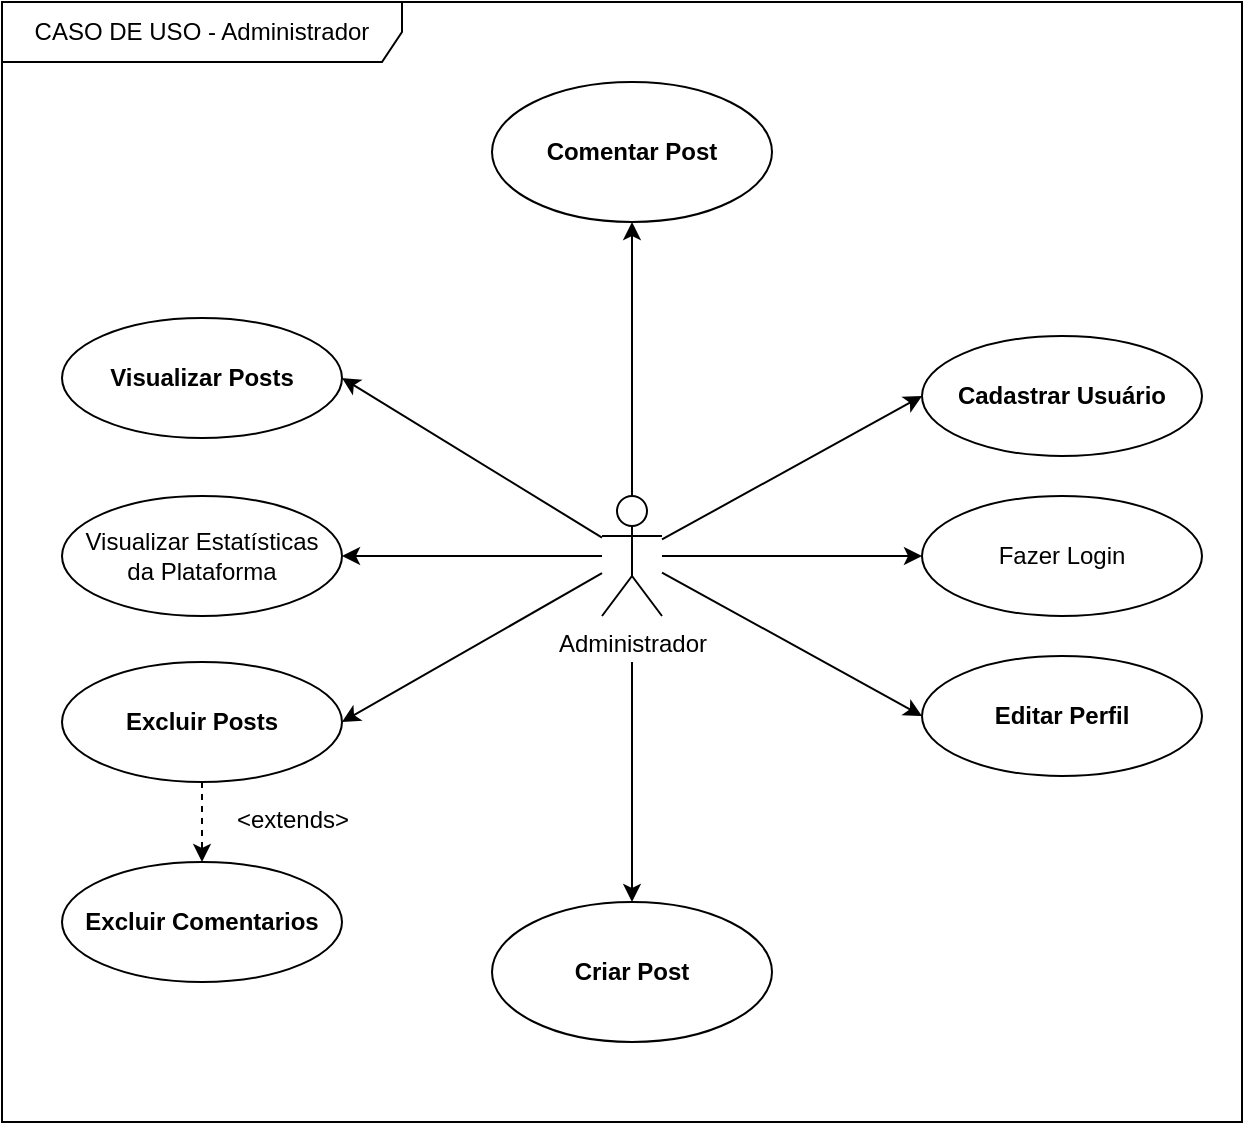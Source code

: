 <mxfile version="27.1.6">
  <diagram name="Página-1" id="_pBhAU1H5xWY1ATLEpE2">
    <mxGraphModel dx="1933" dy="611" grid="1" gridSize="10" guides="1" tooltips="1" connect="1" arrows="1" fold="1" page="1" pageScale="1" pageWidth="827" pageHeight="1169" math="0" shadow="0">
      <root>
        <mxCell id="0" />
        <mxCell id="1" parent="0" />
        <mxCell id="4moywfV-kU5STPwCgtIo-18" style="rounded=0;orthogonalLoop=1;jettySize=auto;html=1;entryX=0;entryY=0.5;entryDx=0;entryDy=0;" parent="1" source="4moywfV-kU5STPwCgtIo-1" target="4moywfV-kU5STPwCgtIo-3" edge="1">
          <mxGeometry relative="1" as="geometry" />
        </mxCell>
        <mxCell id="4moywfV-kU5STPwCgtIo-19" style="rounded=0;orthogonalLoop=1;jettySize=auto;html=1;entryX=0;entryY=0.5;entryDx=0;entryDy=0;" parent="1" source="4moywfV-kU5STPwCgtIo-1" target="4moywfV-kU5STPwCgtIo-4" edge="1">
          <mxGeometry relative="1" as="geometry" />
        </mxCell>
        <mxCell id="4moywfV-kU5STPwCgtIo-20" style="rounded=0;orthogonalLoop=1;jettySize=auto;html=1;entryX=0;entryY=0.5;entryDx=0;entryDy=0;" parent="1" source="4moywfV-kU5STPwCgtIo-1" target="4moywfV-kU5STPwCgtIo-5" edge="1">
          <mxGeometry relative="1" as="geometry" />
        </mxCell>
        <mxCell id="4moywfV-kU5STPwCgtIo-22" value="" style="rounded=0;orthogonalLoop=1;jettySize=auto;html=1;" parent="1" target="4moywfV-kU5STPwCgtIo-6" edge="1">
          <mxGeometry relative="1" as="geometry">
            <mxPoint x="245" y="340" as="sourcePoint" />
          </mxGeometry>
        </mxCell>
        <mxCell id="oCv998W_JMqjDXVk1AhT-4" style="rounded=0;orthogonalLoop=1;jettySize=auto;html=1;entryX=0.5;entryY=1;entryDx=0;entryDy=0;" parent="1" source="4moywfV-kU5STPwCgtIo-1" target="4moywfV-kU5STPwCgtIo-9" edge="1">
          <mxGeometry relative="1" as="geometry" />
        </mxCell>
        <mxCell id="oCv998W_JMqjDXVk1AhT-6" style="rounded=0;orthogonalLoop=1;jettySize=auto;html=1;entryX=1;entryY=0.5;entryDx=0;entryDy=0;" parent="1" source="4moywfV-kU5STPwCgtIo-1" target="oCv998W_JMqjDXVk1AhT-1" edge="1">
          <mxGeometry relative="1" as="geometry" />
        </mxCell>
        <mxCell id="oCv998W_JMqjDXVk1AhT-7" style="rounded=0;orthogonalLoop=1;jettySize=auto;html=1;entryX=1;entryY=0.5;entryDx=0;entryDy=0;" parent="1" source="4moywfV-kU5STPwCgtIo-1" target="4moywfV-kU5STPwCgtIo-28" edge="1">
          <mxGeometry relative="1" as="geometry" />
        </mxCell>
        <mxCell id="WDEe-NjsPmFSdlKp4_de-2" value="" style="rounded=0;orthogonalLoop=1;jettySize=auto;html=1;" parent="1" source="4moywfV-kU5STPwCgtIo-1" target="WDEe-NjsPmFSdlKp4_de-1" edge="1">
          <mxGeometry relative="1" as="geometry" />
        </mxCell>
        <mxCell id="4moywfV-kU5STPwCgtIo-1" value="Administrador" style="shape=umlActor;verticalLabelPosition=bottom;verticalAlign=top;html=1;outlineConnect=0;" parent="1" vertex="1">
          <mxGeometry x="230" y="257" width="30" height="60" as="geometry" />
        </mxCell>
        <mxCell id="4moywfV-kU5STPwCgtIo-3" value="&lt;strong data-end=&quot;168&quot; data-start=&quot;147&quot;&gt;Cadastrar Usuário&lt;/strong&gt;" style="ellipse;whiteSpace=wrap;html=1;" parent="1" vertex="1">
          <mxGeometry x="390" y="177" width="140" height="60" as="geometry" />
        </mxCell>
        <mxCell id="4moywfV-kU5STPwCgtIo-4" value="Fazer Login" style="ellipse;whiteSpace=wrap;html=1;" parent="1" vertex="1">
          <mxGeometry x="390" y="257" width="140" height="60" as="geometry" />
        </mxCell>
        <mxCell id="4moywfV-kU5STPwCgtIo-5" value="&lt;strong data-end=&quot;385&quot; data-start=&quot;368&quot;&gt;Editar Perfil&lt;/strong&gt;" style="ellipse;whiteSpace=wrap;html=1;" parent="1" vertex="1">
          <mxGeometry x="390" y="337" width="140" height="60" as="geometry" />
        </mxCell>
        <mxCell id="4moywfV-kU5STPwCgtIo-6" value="&lt;strong data-end=&quot;483&quot; data-start=&quot;469&quot;&gt;Criar Post&lt;/strong&gt;" style="ellipse;whiteSpace=wrap;html=1;" parent="1" vertex="1">
          <mxGeometry x="175" y="460" width="140" height="70" as="geometry" />
        </mxCell>
        <mxCell id="4moywfV-kU5STPwCgtIo-9" value="&lt;strong data-end=&quot;745&quot; data-start=&quot;728&quot;&gt;Comentar Post&lt;/strong&gt;" style="ellipse;whiteSpace=wrap;html=1;" parent="1" vertex="1">
          <mxGeometry x="175" y="50" width="140" height="70" as="geometry" />
        </mxCell>
        <mxCell id="4moywfV-kU5STPwCgtIo-27" value="CASO DE USO - Administrador" style="shape=umlFrame;whiteSpace=wrap;html=1;pointerEvents=0;width=200;height=30;" parent="1" vertex="1">
          <mxGeometry x="-70" y="10" width="620" height="560" as="geometry" />
        </mxCell>
        <mxCell id="4moywfV-kU5STPwCgtIo-28" value="&lt;b&gt;Visualizar Posts&lt;/b&gt;" style="ellipse;whiteSpace=wrap;html=1;" parent="1" vertex="1">
          <mxGeometry x="-40" y="168" width="140" height="60" as="geometry" />
        </mxCell>
        <mxCell id="oCv998W_JMqjDXVk1AhT-10" value="" style="rounded=0;orthogonalLoop=1;jettySize=auto;html=1;dashed=1;" parent="1" source="oCv998W_JMqjDXVk1AhT-1" target="oCv998W_JMqjDXVk1AhT-9" edge="1">
          <mxGeometry relative="1" as="geometry" />
        </mxCell>
        <mxCell id="oCv998W_JMqjDXVk1AhT-1" value="&lt;b&gt;Excluir Posts&lt;/b&gt;" style="ellipse;whiteSpace=wrap;html=1;" parent="1" vertex="1">
          <mxGeometry x="-40" y="340" width="140" height="60" as="geometry" />
        </mxCell>
        <mxCell id="oCv998W_JMqjDXVk1AhT-9" value="&lt;b&gt;Excluir Comentarios&lt;/b&gt;" style="ellipse;whiteSpace=wrap;html=1;" parent="1" vertex="1">
          <mxGeometry x="-40" y="440" width="140" height="60" as="geometry" />
        </mxCell>
        <mxCell id="oCv998W_JMqjDXVk1AhT-11" value="&amp;lt;extends&amp;gt;" style="text;html=1;align=center;verticalAlign=middle;resizable=0;points=[];autosize=1;strokeColor=none;fillColor=none;" parent="1" vertex="1">
          <mxGeometry x="35" y="404" width="80" height="30" as="geometry" />
        </mxCell>
        <mxCell id="WDEe-NjsPmFSdlKp4_de-1" value="&lt;span style=&quot;line-height: 115%; font-family: Arial, sans-serif;&quot;&gt;&lt;font&gt;Visualizar Estatísticas&lt;/font&gt;&lt;/span&gt;&lt;div&gt;&lt;span style=&quot;line-height: 115%; font-family: Arial, sans-serif;&quot;&gt;&lt;font&gt;da Plataforma&lt;/font&gt;&lt;/span&gt;&lt;/div&gt;" style="ellipse;whiteSpace=wrap;html=1;" parent="1" vertex="1">
          <mxGeometry x="-40" y="257" width="140" height="60" as="geometry" />
        </mxCell>
      </root>
    </mxGraphModel>
  </diagram>
</mxfile>

